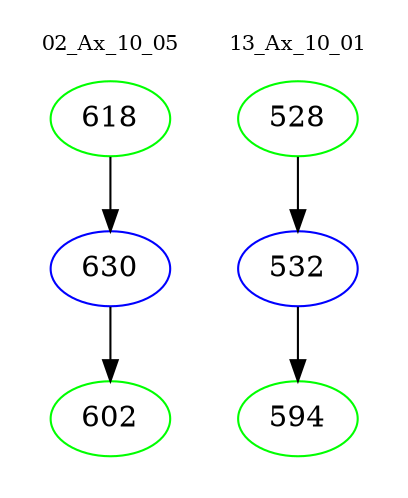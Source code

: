 digraph{
subgraph cluster_0 {
color = white
label = "02_Ax_10_05";
fontsize=10;
T0_618 [label="618", color="green"]
T0_618 -> T0_630 [color="black"]
T0_630 [label="630", color="blue"]
T0_630 -> T0_602 [color="black"]
T0_602 [label="602", color="green"]
}
subgraph cluster_1 {
color = white
label = "13_Ax_10_01";
fontsize=10;
T1_528 [label="528", color="green"]
T1_528 -> T1_532 [color="black"]
T1_532 [label="532", color="blue"]
T1_532 -> T1_594 [color="black"]
T1_594 [label="594", color="green"]
}
}
